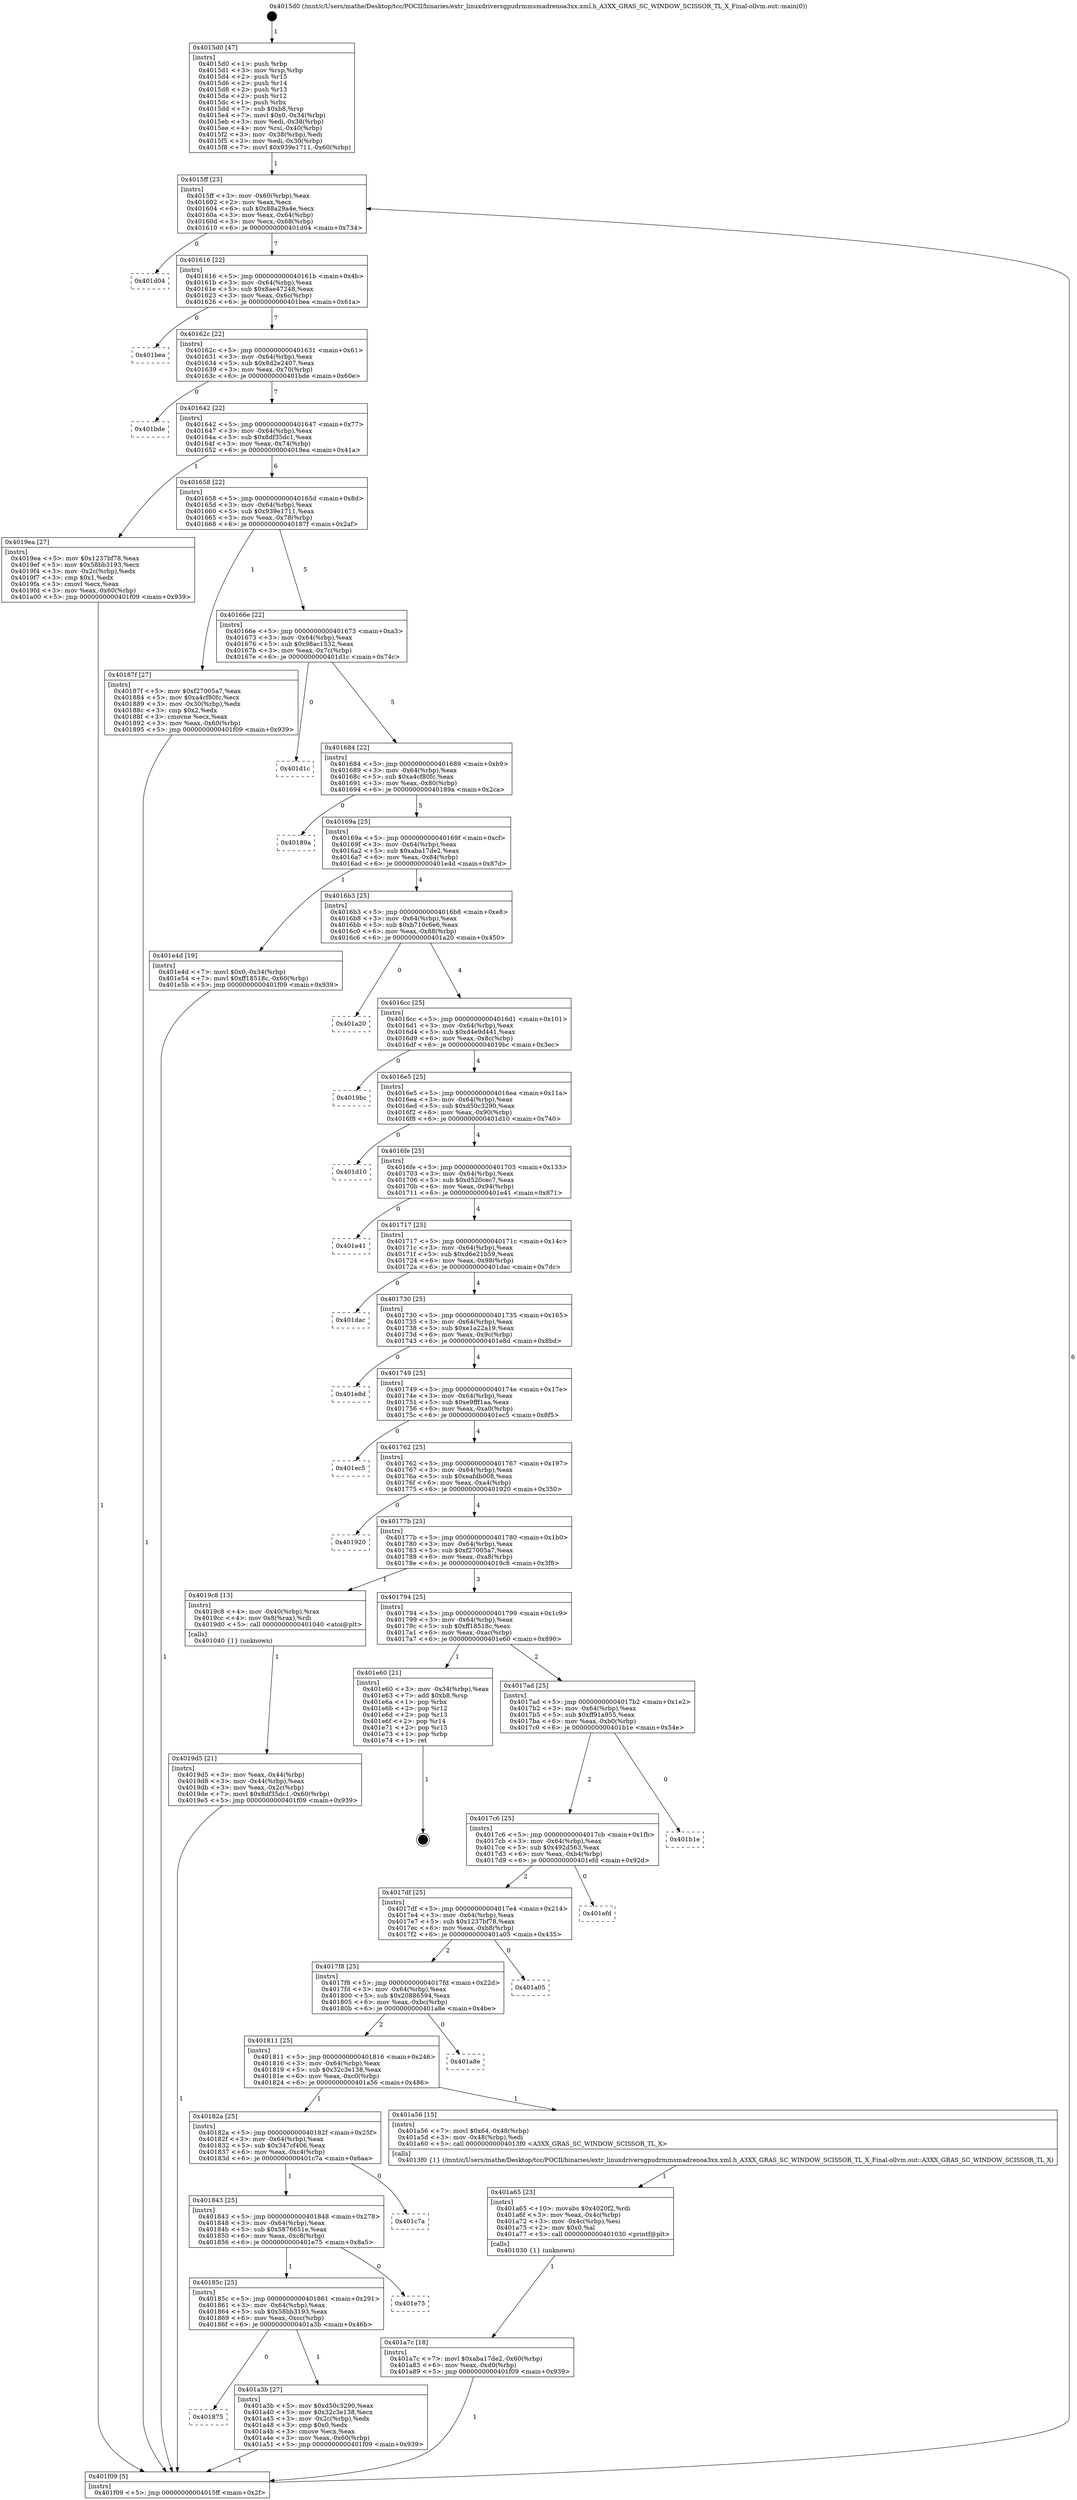 digraph "0x4015d0" {
  label = "0x4015d0 (/mnt/c/Users/mathe/Desktop/tcc/POCII/binaries/extr_linuxdriversgpudrmmsmadrenoa3xx.xml.h_A3XX_GRAS_SC_WINDOW_SCISSOR_TL_X_Final-ollvm.out::main(0))"
  labelloc = "t"
  node[shape=record]

  Entry [label="",width=0.3,height=0.3,shape=circle,fillcolor=black,style=filled]
  "0x4015ff" [label="{
     0x4015ff [23]\l
     | [instrs]\l
     &nbsp;&nbsp;0x4015ff \<+3\>: mov -0x60(%rbp),%eax\l
     &nbsp;&nbsp;0x401602 \<+2\>: mov %eax,%ecx\l
     &nbsp;&nbsp;0x401604 \<+6\>: sub $0x88a29a4e,%ecx\l
     &nbsp;&nbsp;0x40160a \<+3\>: mov %eax,-0x64(%rbp)\l
     &nbsp;&nbsp;0x40160d \<+3\>: mov %ecx,-0x68(%rbp)\l
     &nbsp;&nbsp;0x401610 \<+6\>: je 0000000000401d04 \<main+0x734\>\l
  }"]
  "0x401d04" [label="{
     0x401d04\l
  }", style=dashed]
  "0x401616" [label="{
     0x401616 [22]\l
     | [instrs]\l
     &nbsp;&nbsp;0x401616 \<+5\>: jmp 000000000040161b \<main+0x4b\>\l
     &nbsp;&nbsp;0x40161b \<+3\>: mov -0x64(%rbp),%eax\l
     &nbsp;&nbsp;0x40161e \<+5\>: sub $0x8ae47248,%eax\l
     &nbsp;&nbsp;0x401623 \<+3\>: mov %eax,-0x6c(%rbp)\l
     &nbsp;&nbsp;0x401626 \<+6\>: je 0000000000401bea \<main+0x61a\>\l
  }"]
  Exit [label="",width=0.3,height=0.3,shape=circle,fillcolor=black,style=filled,peripheries=2]
  "0x401bea" [label="{
     0x401bea\l
  }", style=dashed]
  "0x40162c" [label="{
     0x40162c [22]\l
     | [instrs]\l
     &nbsp;&nbsp;0x40162c \<+5\>: jmp 0000000000401631 \<main+0x61\>\l
     &nbsp;&nbsp;0x401631 \<+3\>: mov -0x64(%rbp),%eax\l
     &nbsp;&nbsp;0x401634 \<+5\>: sub $0x8d2e2407,%eax\l
     &nbsp;&nbsp;0x401639 \<+3\>: mov %eax,-0x70(%rbp)\l
     &nbsp;&nbsp;0x40163c \<+6\>: je 0000000000401bde \<main+0x60e\>\l
  }"]
  "0x401a7c" [label="{
     0x401a7c [18]\l
     | [instrs]\l
     &nbsp;&nbsp;0x401a7c \<+7\>: movl $0xaba17de2,-0x60(%rbp)\l
     &nbsp;&nbsp;0x401a83 \<+6\>: mov %eax,-0xd0(%rbp)\l
     &nbsp;&nbsp;0x401a89 \<+5\>: jmp 0000000000401f09 \<main+0x939\>\l
  }"]
  "0x401bde" [label="{
     0x401bde\l
  }", style=dashed]
  "0x401642" [label="{
     0x401642 [22]\l
     | [instrs]\l
     &nbsp;&nbsp;0x401642 \<+5\>: jmp 0000000000401647 \<main+0x77\>\l
     &nbsp;&nbsp;0x401647 \<+3\>: mov -0x64(%rbp),%eax\l
     &nbsp;&nbsp;0x40164a \<+5\>: sub $0x8df35dc1,%eax\l
     &nbsp;&nbsp;0x40164f \<+3\>: mov %eax,-0x74(%rbp)\l
     &nbsp;&nbsp;0x401652 \<+6\>: je 00000000004019ea \<main+0x41a\>\l
  }"]
  "0x401a65" [label="{
     0x401a65 [23]\l
     | [instrs]\l
     &nbsp;&nbsp;0x401a65 \<+10\>: movabs $0x4020f2,%rdi\l
     &nbsp;&nbsp;0x401a6f \<+3\>: mov %eax,-0x4c(%rbp)\l
     &nbsp;&nbsp;0x401a72 \<+3\>: mov -0x4c(%rbp),%esi\l
     &nbsp;&nbsp;0x401a75 \<+2\>: mov $0x0,%al\l
     &nbsp;&nbsp;0x401a77 \<+5\>: call 0000000000401030 \<printf@plt\>\l
     | [calls]\l
     &nbsp;&nbsp;0x401030 \{1\} (unknown)\l
  }"]
  "0x4019ea" [label="{
     0x4019ea [27]\l
     | [instrs]\l
     &nbsp;&nbsp;0x4019ea \<+5\>: mov $0x1237bf78,%eax\l
     &nbsp;&nbsp;0x4019ef \<+5\>: mov $0x58bb3193,%ecx\l
     &nbsp;&nbsp;0x4019f4 \<+3\>: mov -0x2c(%rbp),%edx\l
     &nbsp;&nbsp;0x4019f7 \<+3\>: cmp $0x1,%edx\l
     &nbsp;&nbsp;0x4019fa \<+3\>: cmovl %ecx,%eax\l
     &nbsp;&nbsp;0x4019fd \<+3\>: mov %eax,-0x60(%rbp)\l
     &nbsp;&nbsp;0x401a00 \<+5\>: jmp 0000000000401f09 \<main+0x939\>\l
  }"]
  "0x401658" [label="{
     0x401658 [22]\l
     | [instrs]\l
     &nbsp;&nbsp;0x401658 \<+5\>: jmp 000000000040165d \<main+0x8d\>\l
     &nbsp;&nbsp;0x40165d \<+3\>: mov -0x64(%rbp),%eax\l
     &nbsp;&nbsp;0x401660 \<+5\>: sub $0x939e1711,%eax\l
     &nbsp;&nbsp;0x401665 \<+3\>: mov %eax,-0x78(%rbp)\l
     &nbsp;&nbsp;0x401668 \<+6\>: je 000000000040187f \<main+0x2af\>\l
  }"]
  "0x401875" [label="{
     0x401875\l
  }", style=dashed]
  "0x40187f" [label="{
     0x40187f [27]\l
     | [instrs]\l
     &nbsp;&nbsp;0x40187f \<+5\>: mov $0xf27005a7,%eax\l
     &nbsp;&nbsp;0x401884 \<+5\>: mov $0xa4cf80fc,%ecx\l
     &nbsp;&nbsp;0x401889 \<+3\>: mov -0x30(%rbp),%edx\l
     &nbsp;&nbsp;0x40188c \<+3\>: cmp $0x2,%edx\l
     &nbsp;&nbsp;0x40188f \<+3\>: cmovne %ecx,%eax\l
     &nbsp;&nbsp;0x401892 \<+3\>: mov %eax,-0x60(%rbp)\l
     &nbsp;&nbsp;0x401895 \<+5\>: jmp 0000000000401f09 \<main+0x939\>\l
  }"]
  "0x40166e" [label="{
     0x40166e [22]\l
     | [instrs]\l
     &nbsp;&nbsp;0x40166e \<+5\>: jmp 0000000000401673 \<main+0xa3\>\l
     &nbsp;&nbsp;0x401673 \<+3\>: mov -0x64(%rbp),%eax\l
     &nbsp;&nbsp;0x401676 \<+5\>: sub $0x98ac1532,%eax\l
     &nbsp;&nbsp;0x40167b \<+3\>: mov %eax,-0x7c(%rbp)\l
     &nbsp;&nbsp;0x40167e \<+6\>: je 0000000000401d1c \<main+0x74c\>\l
  }"]
  "0x401f09" [label="{
     0x401f09 [5]\l
     | [instrs]\l
     &nbsp;&nbsp;0x401f09 \<+5\>: jmp 00000000004015ff \<main+0x2f\>\l
  }"]
  "0x4015d0" [label="{
     0x4015d0 [47]\l
     | [instrs]\l
     &nbsp;&nbsp;0x4015d0 \<+1\>: push %rbp\l
     &nbsp;&nbsp;0x4015d1 \<+3\>: mov %rsp,%rbp\l
     &nbsp;&nbsp;0x4015d4 \<+2\>: push %r15\l
     &nbsp;&nbsp;0x4015d6 \<+2\>: push %r14\l
     &nbsp;&nbsp;0x4015d8 \<+2\>: push %r13\l
     &nbsp;&nbsp;0x4015da \<+2\>: push %r12\l
     &nbsp;&nbsp;0x4015dc \<+1\>: push %rbx\l
     &nbsp;&nbsp;0x4015dd \<+7\>: sub $0xb8,%rsp\l
     &nbsp;&nbsp;0x4015e4 \<+7\>: movl $0x0,-0x34(%rbp)\l
     &nbsp;&nbsp;0x4015eb \<+3\>: mov %edi,-0x38(%rbp)\l
     &nbsp;&nbsp;0x4015ee \<+4\>: mov %rsi,-0x40(%rbp)\l
     &nbsp;&nbsp;0x4015f2 \<+3\>: mov -0x38(%rbp),%edi\l
     &nbsp;&nbsp;0x4015f5 \<+3\>: mov %edi,-0x30(%rbp)\l
     &nbsp;&nbsp;0x4015f8 \<+7\>: movl $0x939e1711,-0x60(%rbp)\l
  }"]
  "0x401a3b" [label="{
     0x401a3b [27]\l
     | [instrs]\l
     &nbsp;&nbsp;0x401a3b \<+5\>: mov $0xd50c3290,%eax\l
     &nbsp;&nbsp;0x401a40 \<+5\>: mov $0x32c3e138,%ecx\l
     &nbsp;&nbsp;0x401a45 \<+3\>: mov -0x2c(%rbp),%edx\l
     &nbsp;&nbsp;0x401a48 \<+3\>: cmp $0x0,%edx\l
     &nbsp;&nbsp;0x401a4b \<+3\>: cmove %ecx,%eax\l
     &nbsp;&nbsp;0x401a4e \<+3\>: mov %eax,-0x60(%rbp)\l
     &nbsp;&nbsp;0x401a51 \<+5\>: jmp 0000000000401f09 \<main+0x939\>\l
  }"]
  "0x401d1c" [label="{
     0x401d1c\l
  }", style=dashed]
  "0x401684" [label="{
     0x401684 [22]\l
     | [instrs]\l
     &nbsp;&nbsp;0x401684 \<+5\>: jmp 0000000000401689 \<main+0xb9\>\l
     &nbsp;&nbsp;0x401689 \<+3\>: mov -0x64(%rbp),%eax\l
     &nbsp;&nbsp;0x40168c \<+5\>: sub $0xa4cf80fc,%eax\l
     &nbsp;&nbsp;0x401691 \<+3\>: mov %eax,-0x80(%rbp)\l
     &nbsp;&nbsp;0x401694 \<+6\>: je 000000000040189a \<main+0x2ca\>\l
  }"]
  "0x40185c" [label="{
     0x40185c [25]\l
     | [instrs]\l
     &nbsp;&nbsp;0x40185c \<+5\>: jmp 0000000000401861 \<main+0x291\>\l
     &nbsp;&nbsp;0x401861 \<+3\>: mov -0x64(%rbp),%eax\l
     &nbsp;&nbsp;0x401864 \<+5\>: sub $0x58bb3193,%eax\l
     &nbsp;&nbsp;0x401869 \<+6\>: mov %eax,-0xcc(%rbp)\l
     &nbsp;&nbsp;0x40186f \<+6\>: je 0000000000401a3b \<main+0x46b\>\l
  }"]
  "0x40189a" [label="{
     0x40189a\l
  }", style=dashed]
  "0x40169a" [label="{
     0x40169a [25]\l
     | [instrs]\l
     &nbsp;&nbsp;0x40169a \<+5\>: jmp 000000000040169f \<main+0xcf\>\l
     &nbsp;&nbsp;0x40169f \<+3\>: mov -0x64(%rbp),%eax\l
     &nbsp;&nbsp;0x4016a2 \<+5\>: sub $0xaba17de2,%eax\l
     &nbsp;&nbsp;0x4016a7 \<+6\>: mov %eax,-0x84(%rbp)\l
     &nbsp;&nbsp;0x4016ad \<+6\>: je 0000000000401e4d \<main+0x87d\>\l
  }"]
  "0x401e75" [label="{
     0x401e75\l
  }", style=dashed]
  "0x401e4d" [label="{
     0x401e4d [19]\l
     | [instrs]\l
     &nbsp;&nbsp;0x401e4d \<+7\>: movl $0x0,-0x34(%rbp)\l
     &nbsp;&nbsp;0x401e54 \<+7\>: movl $0xff18518c,-0x60(%rbp)\l
     &nbsp;&nbsp;0x401e5b \<+5\>: jmp 0000000000401f09 \<main+0x939\>\l
  }"]
  "0x4016b3" [label="{
     0x4016b3 [25]\l
     | [instrs]\l
     &nbsp;&nbsp;0x4016b3 \<+5\>: jmp 00000000004016b8 \<main+0xe8\>\l
     &nbsp;&nbsp;0x4016b8 \<+3\>: mov -0x64(%rbp),%eax\l
     &nbsp;&nbsp;0x4016bb \<+5\>: sub $0xb710c6e6,%eax\l
     &nbsp;&nbsp;0x4016c0 \<+6\>: mov %eax,-0x88(%rbp)\l
     &nbsp;&nbsp;0x4016c6 \<+6\>: je 0000000000401a20 \<main+0x450\>\l
  }"]
  "0x401843" [label="{
     0x401843 [25]\l
     | [instrs]\l
     &nbsp;&nbsp;0x401843 \<+5\>: jmp 0000000000401848 \<main+0x278\>\l
     &nbsp;&nbsp;0x401848 \<+3\>: mov -0x64(%rbp),%eax\l
     &nbsp;&nbsp;0x40184b \<+5\>: sub $0x5876651e,%eax\l
     &nbsp;&nbsp;0x401850 \<+6\>: mov %eax,-0xc8(%rbp)\l
     &nbsp;&nbsp;0x401856 \<+6\>: je 0000000000401e75 \<main+0x8a5\>\l
  }"]
  "0x401a20" [label="{
     0x401a20\l
  }", style=dashed]
  "0x4016cc" [label="{
     0x4016cc [25]\l
     | [instrs]\l
     &nbsp;&nbsp;0x4016cc \<+5\>: jmp 00000000004016d1 \<main+0x101\>\l
     &nbsp;&nbsp;0x4016d1 \<+3\>: mov -0x64(%rbp),%eax\l
     &nbsp;&nbsp;0x4016d4 \<+5\>: sub $0xd4e9d441,%eax\l
     &nbsp;&nbsp;0x4016d9 \<+6\>: mov %eax,-0x8c(%rbp)\l
     &nbsp;&nbsp;0x4016df \<+6\>: je 00000000004019bc \<main+0x3ec\>\l
  }"]
  "0x401c7a" [label="{
     0x401c7a\l
  }", style=dashed]
  "0x4019bc" [label="{
     0x4019bc\l
  }", style=dashed]
  "0x4016e5" [label="{
     0x4016e5 [25]\l
     | [instrs]\l
     &nbsp;&nbsp;0x4016e5 \<+5\>: jmp 00000000004016ea \<main+0x11a\>\l
     &nbsp;&nbsp;0x4016ea \<+3\>: mov -0x64(%rbp),%eax\l
     &nbsp;&nbsp;0x4016ed \<+5\>: sub $0xd50c3290,%eax\l
     &nbsp;&nbsp;0x4016f2 \<+6\>: mov %eax,-0x90(%rbp)\l
     &nbsp;&nbsp;0x4016f8 \<+6\>: je 0000000000401d10 \<main+0x740\>\l
  }"]
  "0x40182a" [label="{
     0x40182a [25]\l
     | [instrs]\l
     &nbsp;&nbsp;0x40182a \<+5\>: jmp 000000000040182f \<main+0x25f\>\l
     &nbsp;&nbsp;0x40182f \<+3\>: mov -0x64(%rbp),%eax\l
     &nbsp;&nbsp;0x401832 \<+5\>: sub $0x347cf406,%eax\l
     &nbsp;&nbsp;0x401837 \<+6\>: mov %eax,-0xc4(%rbp)\l
     &nbsp;&nbsp;0x40183d \<+6\>: je 0000000000401c7a \<main+0x6aa\>\l
  }"]
  "0x401d10" [label="{
     0x401d10\l
  }", style=dashed]
  "0x4016fe" [label="{
     0x4016fe [25]\l
     | [instrs]\l
     &nbsp;&nbsp;0x4016fe \<+5\>: jmp 0000000000401703 \<main+0x133\>\l
     &nbsp;&nbsp;0x401703 \<+3\>: mov -0x64(%rbp),%eax\l
     &nbsp;&nbsp;0x401706 \<+5\>: sub $0xd520cec7,%eax\l
     &nbsp;&nbsp;0x40170b \<+6\>: mov %eax,-0x94(%rbp)\l
     &nbsp;&nbsp;0x401711 \<+6\>: je 0000000000401e41 \<main+0x871\>\l
  }"]
  "0x401a56" [label="{
     0x401a56 [15]\l
     | [instrs]\l
     &nbsp;&nbsp;0x401a56 \<+7\>: movl $0x64,-0x48(%rbp)\l
     &nbsp;&nbsp;0x401a5d \<+3\>: mov -0x48(%rbp),%edi\l
     &nbsp;&nbsp;0x401a60 \<+5\>: call 00000000004013f0 \<A3XX_GRAS_SC_WINDOW_SCISSOR_TL_X\>\l
     | [calls]\l
     &nbsp;&nbsp;0x4013f0 \{1\} (/mnt/c/Users/mathe/Desktop/tcc/POCII/binaries/extr_linuxdriversgpudrmmsmadrenoa3xx.xml.h_A3XX_GRAS_SC_WINDOW_SCISSOR_TL_X_Final-ollvm.out::A3XX_GRAS_SC_WINDOW_SCISSOR_TL_X)\l
  }"]
  "0x401e41" [label="{
     0x401e41\l
  }", style=dashed]
  "0x401717" [label="{
     0x401717 [25]\l
     | [instrs]\l
     &nbsp;&nbsp;0x401717 \<+5\>: jmp 000000000040171c \<main+0x14c\>\l
     &nbsp;&nbsp;0x40171c \<+3\>: mov -0x64(%rbp),%eax\l
     &nbsp;&nbsp;0x40171f \<+5\>: sub $0xd6e21b59,%eax\l
     &nbsp;&nbsp;0x401724 \<+6\>: mov %eax,-0x98(%rbp)\l
     &nbsp;&nbsp;0x40172a \<+6\>: je 0000000000401dac \<main+0x7dc\>\l
  }"]
  "0x401811" [label="{
     0x401811 [25]\l
     | [instrs]\l
     &nbsp;&nbsp;0x401811 \<+5\>: jmp 0000000000401816 \<main+0x246\>\l
     &nbsp;&nbsp;0x401816 \<+3\>: mov -0x64(%rbp),%eax\l
     &nbsp;&nbsp;0x401819 \<+5\>: sub $0x32c3e138,%eax\l
     &nbsp;&nbsp;0x40181e \<+6\>: mov %eax,-0xc0(%rbp)\l
     &nbsp;&nbsp;0x401824 \<+6\>: je 0000000000401a56 \<main+0x486\>\l
  }"]
  "0x401dac" [label="{
     0x401dac\l
  }", style=dashed]
  "0x401730" [label="{
     0x401730 [25]\l
     | [instrs]\l
     &nbsp;&nbsp;0x401730 \<+5\>: jmp 0000000000401735 \<main+0x165\>\l
     &nbsp;&nbsp;0x401735 \<+3\>: mov -0x64(%rbp),%eax\l
     &nbsp;&nbsp;0x401738 \<+5\>: sub $0xe1a22a19,%eax\l
     &nbsp;&nbsp;0x40173d \<+6\>: mov %eax,-0x9c(%rbp)\l
     &nbsp;&nbsp;0x401743 \<+6\>: je 0000000000401e8d \<main+0x8bd\>\l
  }"]
  "0x401a8e" [label="{
     0x401a8e\l
  }", style=dashed]
  "0x401e8d" [label="{
     0x401e8d\l
  }", style=dashed]
  "0x401749" [label="{
     0x401749 [25]\l
     | [instrs]\l
     &nbsp;&nbsp;0x401749 \<+5\>: jmp 000000000040174e \<main+0x17e\>\l
     &nbsp;&nbsp;0x40174e \<+3\>: mov -0x64(%rbp),%eax\l
     &nbsp;&nbsp;0x401751 \<+5\>: sub $0xe9fff1aa,%eax\l
     &nbsp;&nbsp;0x401756 \<+6\>: mov %eax,-0xa0(%rbp)\l
     &nbsp;&nbsp;0x40175c \<+6\>: je 0000000000401ec5 \<main+0x8f5\>\l
  }"]
  "0x4017f8" [label="{
     0x4017f8 [25]\l
     | [instrs]\l
     &nbsp;&nbsp;0x4017f8 \<+5\>: jmp 00000000004017fd \<main+0x22d\>\l
     &nbsp;&nbsp;0x4017fd \<+3\>: mov -0x64(%rbp),%eax\l
     &nbsp;&nbsp;0x401800 \<+5\>: sub $0x20886594,%eax\l
     &nbsp;&nbsp;0x401805 \<+6\>: mov %eax,-0xbc(%rbp)\l
     &nbsp;&nbsp;0x40180b \<+6\>: je 0000000000401a8e \<main+0x4be\>\l
  }"]
  "0x401ec5" [label="{
     0x401ec5\l
  }", style=dashed]
  "0x401762" [label="{
     0x401762 [25]\l
     | [instrs]\l
     &nbsp;&nbsp;0x401762 \<+5\>: jmp 0000000000401767 \<main+0x197\>\l
     &nbsp;&nbsp;0x401767 \<+3\>: mov -0x64(%rbp),%eax\l
     &nbsp;&nbsp;0x40176a \<+5\>: sub $0xeafdb008,%eax\l
     &nbsp;&nbsp;0x40176f \<+6\>: mov %eax,-0xa4(%rbp)\l
     &nbsp;&nbsp;0x401775 \<+6\>: je 0000000000401920 \<main+0x350\>\l
  }"]
  "0x401a05" [label="{
     0x401a05\l
  }", style=dashed]
  "0x401920" [label="{
     0x401920\l
  }", style=dashed]
  "0x40177b" [label="{
     0x40177b [25]\l
     | [instrs]\l
     &nbsp;&nbsp;0x40177b \<+5\>: jmp 0000000000401780 \<main+0x1b0\>\l
     &nbsp;&nbsp;0x401780 \<+3\>: mov -0x64(%rbp),%eax\l
     &nbsp;&nbsp;0x401783 \<+5\>: sub $0xf27005a7,%eax\l
     &nbsp;&nbsp;0x401788 \<+6\>: mov %eax,-0xa8(%rbp)\l
     &nbsp;&nbsp;0x40178e \<+6\>: je 00000000004019c8 \<main+0x3f8\>\l
  }"]
  "0x4017df" [label="{
     0x4017df [25]\l
     | [instrs]\l
     &nbsp;&nbsp;0x4017df \<+5\>: jmp 00000000004017e4 \<main+0x214\>\l
     &nbsp;&nbsp;0x4017e4 \<+3\>: mov -0x64(%rbp),%eax\l
     &nbsp;&nbsp;0x4017e7 \<+5\>: sub $0x1237bf78,%eax\l
     &nbsp;&nbsp;0x4017ec \<+6\>: mov %eax,-0xb8(%rbp)\l
     &nbsp;&nbsp;0x4017f2 \<+6\>: je 0000000000401a05 \<main+0x435\>\l
  }"]
  "0x4019c8" [label="{
     0x4019c8 [13]\l
     | [instrs]\l
     &nbsp;&nbsp;0x4019c8 \<+4\>: mov -0x40(%rbp),%rax\l
     &nbsp;&nbsp;0x4019cc \<+4\>: mov 0x8(%rax),%rdi\l
     &nbsp;&nbsp;0x4019d0 \<+5\>: call 0000000000401040 \<atoi@plt\>\l
     | [calls]\l
     &nbsp;&nbsp;0x401040 \{1\} (unknown)\l
  }"]
  "0x401794" [label="{
     0x401794 [25]\l
     | [instrs]\l
     &nbsp;&nbsp;0x401794 \<+5\>: jmp 0000000000401799 \<main+0x1c9\>\l
     &nbsp;&nbsp;0x401799 \<+3\>: mov -0x64(%rbp),%eax\l
     &nbsp;&nbsp;0x40179c \<+5\>: sub $0xff18518c,%eax\l
     &nbsp;&nbsp;0x4017a1 \<+6\>: mov %eax,-0xac(%rbp)\l
     &nbsp;&nbsp;0x4017a7 \<+6\>: je 0000000000401e60 \<main+0x890\>\l
  }"]
  "0x4019d5" [label="{
     0x4019d5 [21]\l
     | [instrs]\l
     &nbsp;&nbsp;0x4019d5 \<+3\>: mov %eax,-0x44(%rbp)\l
     &nbsp;&nbsp;0x4019d8 \<+3\>: mov -0x44(%rbp),%eax\l
     &nbsp;&nbsp;0x4019db \<+3\>: mov %eax,-0x2c(%rbp)\l
     &nbsp;&nbsp;0x4019de \<+7\>: movl $0x8df35dc1,-0x60(%rbp)\l
     &nbsp;&nbsp;0x4019e5 \<+5\>: jmp 0000000000401f09 \<main+0x939\>\l
  }"]
  "0x401efd" [label="{
     0x401efd\l
  }", style=dashed]
  "0x401e60" [label="{
     0x401e60 [21]\l
     | [instrs]\l
     &nbsp;&nbsp;0x401e60 \<+3\>: mov -0x34(%rbp),%eax\l
     &nbsp;&nbsp;0x401e63 \<+7\>: add $0xb8,%rsp\l
     &nbsp;&nbsp;0x401e6a \<+1\>: pop %rbx\l
     &nbsp;&nbsp;0x401e6b \<+2\>: pop %r12\l
     &nbsp;&nbsp;0x401e6d \<+2\>: pop %r13\l
     &nbsp;&nbsp;0x401e6f \<+2\>: pop %r14\l
     &nbsp;&nbsp;0x401e71 \<+2\>: pop %r15\l
     &nbsp;&nbsp;0x401e73 \<+1\>: pop %rbp\l
     &nbsp;&nbsp;0x401e74 \<+1\>: ret\l
  }"]
  "0x4017ad" [label="{
     0x4017ad [25]\l
     | [instrs]\l
     &nbsp;&nbsp;0x4017ad \<+5\>: jmp 00000000004017b2 \<main+0x1e2\>\l
     &nbsp;&nbsp;0x4017b2 \<+3\>: mov -0x64(%rbp),%eax\l
     &nbsp;&nbsp;0x4017b5 \<+5\>: sub $0xff91a955,%eax\l
     &nbsp;&nbsp;0x4017ba \<+6\>: mov %eax,-0xb0(%rbp)\l
     &nbsp;&nbsp;0x4017c0 \<+6\>: je 0000000000401b1e \<main+0x54e\>\l
  }"]
  "0x4017c6" [label="{
     0x4017c6 [25]\l
     | [instrs]\l
     &nbsp;&nbsp;0x4017c6 \<+5\>: jmp 00000000004017cb \<main+0x1fb\>\l
     &nbsp;&nbsp;0x4017cb \<+3\>: mov -0x64(%rbp),%eax\l
     &nbsp;&nbsp;0x4017ce \<+5\>: sub $0x492d563,%eax\l
     &nbsp;&nbsp;0x4017d3 \<+6\>: mov %eax,-0xb4(%rbp)\l
     &nbsp;&nbsp;0x4017d9 \<+6\>: je 0000000000401efd \<main+0x92d\>\l
  }"]
  "0x401b1e" [label="{
     0x401b1e\l
  }", style=dashed]
  Entry -> "0x4015d0" [label=" 1"]
  "0x4015ff" -> "0x401d04" [label=" 0"]
  "0x4015ff" -> "0x401616" [label=" 7"]
  "0x401e60" -> Exit [label=" 1"]
  "0x401616" -> "0x401bea" [label=" 0"]
  "0x401616" -> "0x40162c" [label=" 7"]
  "0x401e4d" -> "0x401f09" [label=" 1"]
  "0x40162c" -> "0x401bde" [label=" 0"]
  "0x40162c" -> "0x401642" [label=" 7"]
  "0x401a7c" -> "0x401f09" [label=" 1"]
  "0x401642" -> "0x4019ea" [label=" 1"]
  "0x401642" -> "0x401658" [label=" 6"]
  "0x401a65" -> "0x401a7c" [label=" 1"]
  "0x401658" -> "0x40187f" [label=" 1"]
  "0x401658" -> "0x40166e" [label=" 5"]
  "0x40187f" -> "0x401f09" [label=" 1"]
  "0x4015d0" -> "0x4015ff" [label=" 1"]
  "0x401f09" -> "0x4015ff" [label=" 6"]
  "0x401a56" -> "0x401a65" [label=" 1"]
  "0x40166e" -> "0x401d1c" [label=" 0"]
  "0x40166e" -> "0x401684" [label=" 5"]
  "0x401a3b" -> "0x401f09" [label=" 1"]
  "0x401684" -> "0x40189a" [label=" 0"]
  "0x401684" -> "0x40169a" [label=" 5"]
  "0x40185c" -> "0x401a3b" [label=" 1"]
  "0x40169a" -> "0x401e4d" [label=" 1"]
  "0x40169a" -> "0x4016b3" [label=" 4"]
  "0x40185c" -> "0x401875" [label=" 0"]
  "0x4016b3" -> "0x401a20" [label=" 0"]
  "0x4016b3" -> "0x4016cc" [label=" 4"]
  "0x401843" -> "0x401e75" [label=" 0"]
  "0x4016cc" -> "0x4019bc" [label=" 0"]
  "0x4016cc" -> "0x4016e5" [label=" 4"]
  "0x401843" -> "0x40185c" [label=" 1"]
  "0x4016e5" -> "0x401d10" [label=" 0"]
  "0x4016e5" -> "0x4016fe" [label=" 4"]
  "0x40182a" -> "0x401c7a" [label=" 0"]
  "0x4016fe" -> "0x401e41" [label=" 0"]
  "0x4016fe" -> "0x401717" [label=" 4"]
  "0x40182a" -> "0x401843" [label=" 1"]
  "0x401717" -> "0x401dac" [label=" 0"]
  "0x401717" -> "0x401730" [label=" 4"]
  "0x401811" -> "0x401a56" [label=" 1"]
  "0x401730" -> "0x401e8d" [label=" 0"]
  "0x401730" -> "0x401749" [label=" 4"]
  "0x401811" -> "0x40182a" [label=" 1"]
  "0x401749" -> "0x401ec5" [label=" 0"]
  "0x401749" -> "0x401762" [label=" 4"]
  "0x4017f8" -> "0x401a8e" [label=" 0"]
  "0x401762" -> "0x401920" [label=" 0"]
  "0x401762" -> "0x40177b" [label=" 4"]
  "0x4017f8" -> "0x401811" [label=" 2"]
  "0x40177b" -> "0x4019c8" [label=" 1"]
  "0x40177b" -> "0x401794" [label=" 3"]
  "0x4019c8" -> "0x4019d5" [label=" 1"]
  "0x4019d5" -> "0x401f09" [label=" 1"]
  "0x4019ea" -> "0x401f09" [label=" 1"]
  "0x4017df" -> "0x401a05" [label=" 0"]
  "0x401794" -> "0x401e60" [label=" 1"]
  "0x401794" -> "0x4017ad" [label=" 2"]
  "0x4017df" -> "0x4017f8" [label=" 2"]
  "0x4017ad" -> "0x401b1e" [label=" 0"]
  "0x4017ad" -> "0x4017c6" [label=" 2"]
  "0x4017c6" -> "0x4017df" [label=" 2"]
  "0x4017c6" -> "0x401efd" [label=" 0"]
}
